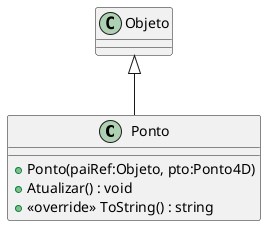@startuml
class Ponto {
    + Ponto(paiRef:Objeto, pto:Ponto4D)
    + Atualizar() : void
    + <<override>> ToString() : string
}
Objeto <|-- Ponto
@enduml
